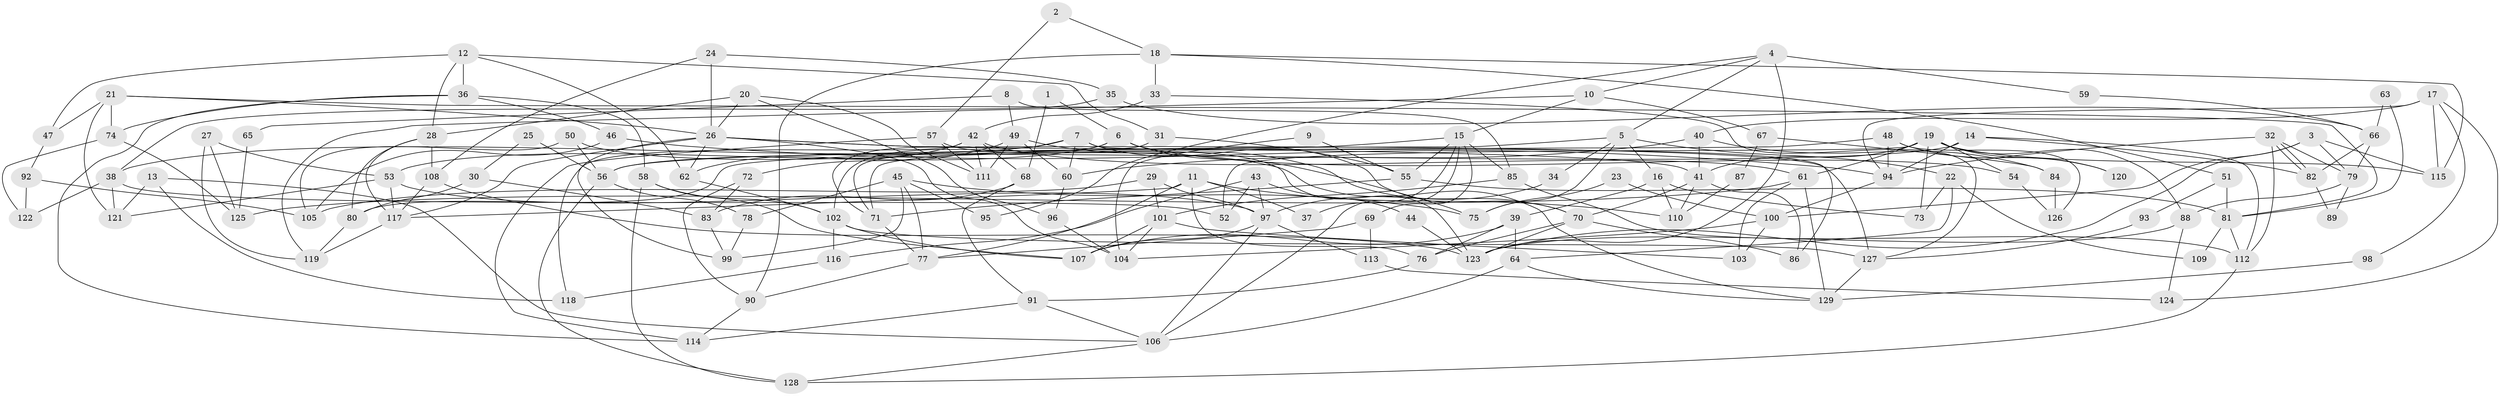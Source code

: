 // coarse degree distribution, {10: 0.0625, 6: 0.0625, 18: 0.015625, 11: 0.0625, 8: 0.078125, 4: 0.171875, 9: 0.046875, 3: 0.1875, 5: 0.140625, 2: 0.140625, 7: 0.015625, 13: 0.015625}
// Generated by graph-tools (version 1.1) at 2025/18/03/04/25 18:18:43]
// undirected, 129 vertices, 258 edges
graph export_dot {
graph [start="1"]
  node [color=gray90,style=filled];
  1;
  2;
  3;
  4;
  5;
  6;
  7;
  8;
  9;
  10;
  11;
  12;
  13;
  14;
  15;
  16;
  17;
  18;
  19;
  20;
  21;
  22;
  23;
  24;
  25;
  26;
  27;
  28;
  29;
  30;
  31;
  32;
  33;
  34;
  35;
  36;
  37;
  38;
  39;
  40;
  41;
  42;
  43;
  44;
  45;
  46;
  47;
  48;
  49;
  50;
  51;
  52;
  53;
  54;
  55;
  56;
  57;
  58;
  59;
  60;
  61;
  62;
  63;
  64;
  65;
  66;
  67;
  68;
  69;
  70;
  71;
  72;
  73;
  74;
  75;
  76;
  77;
  78;
  79;
  80;
  81;
  82;
  83;
  84;
  85;
  86;
  87;
  88;
  89;
  90;
  91;
  92;
  93;
  94;
  95;
  96;
  97;
  98;
  99;
  100;
  101;
  102;
  103;
  104;
  105;
  106;
  107;
  108;
  109;
  110;
  111;
  112;
  113;
  114;
  115;
  116;
  117;
  118;
  119;
  120;
  121;
  122;
  123;
  124;
  125;
  126;
  127;
  128;
  129;
  1 -- 6;
  1 -- 68;
  2 -- 18;
  2 -- 57;
  3 -- 115;
  3 -- 123;
  3 -- 79;
  3 -- 100;
  4 -- 123;
  4 -- 10;
  4 -- 5;
  4 -- 59;
  4 -- 95;
  5 -- 71;
  5 -- 16;
  5 -- 22;
  5 -- 34;
  5 -- 75;
  6 -- 53;
  6 -- 102;
  6 -- 54;
  6 -- 75;
  7 -- 86;
  7 -- 70;
  7 -- 38;
  7 -- 60;
  7 -- 71;
  8 -- 85;
  8 -- 49;
  8 -- 65;
  9 -- 55;
  9 -- 104;
  10 -- 15;
  10 -- 119;
  10 -- 67;
  11 -- 76;
  11 -- 117;
  11 -- 37;
  11 -- 77;
  11 -- 110;
  12 -- 36;
  12 -- 62;
  12 -- 28;
  12 -- 31;
  12 -- 47;
  13 -- 106;
  13 -- 118;
  13 -- 121;
  14 -- 82;
  14 -- 94;
  14 -- 56;
  14 -- 112;
  15 -- 85;
  15 -- 55;
  15 -- 37;
  15 -- 56;
  15 -- 69;
  15 -- 106;
  16 -- 73;
  16 -- 39;
  16 -- 110;
  17 -- 40;
  17 -- 94;
  17 -- 98;
  17 -- 115;
  17 -- 124;
  18 -- 90;
  18 -- 33;
  18 -- 51;
  18 -- 115;
  19 -- 61;
  19 -- 115;
  19 -- 41;
  19 -- 52;
  19 -- 54;
  19 -- 73;
  19 -- 88;
  19 -- 120;
  20 -- 28;
  20 -- 26;
  20 -- 96;
  20 -- 111;
  21 -- 26;
  21 -- 121;
  21 -- 47;
  21 -- 74;
  21 -- 81;
  22 -- 64;
  22 -- 73;
  22 -- 109;
  23 -- 100;
  23 -- 75;
  24 -- 108;
  24 -- 26;
  24 -- 35;
  25 -- 30;
  25 -- 56;
  26 -- 41;
  26 -- 99;
  26 -- 62;
  26 -- 104;
  26 -- 117;
  26 -- 127;
  27 -- 125;
  27 -- 53;
  27 -- 119;
  28 -- 117;
  28 -- 80;
  28 -- 108;
  29 -- 97;
  29 -- 101;
  29 -- 105;
  30 -- 83;
  30 -- 80;
  31 -- 71;
  31 -- 55;
  32 -- 112;
  32 -- 82;
  32 -- 82;
  32 -- 79;
  32 -- 94;
  33 -- 42;
  33 -- 127;
  34 -- 97;
  35 -- 38;
  35 -- 66;
  36 -- 58;
  36 -- 46;
  36 -- 74;
  36 -- 114;
  38 -- 121;
  38 -- 52;
  38 -- 122;
  39 -- 107;
  39 -- 64;
  39 -- 76;
  40 -- 41;
  40 -- 60;
  40 -- 84;
  41 -- 110;
  41 -- 70;
  41 -- 86;
  42 -- 68;
  42 -- 62;
  42 -- 61;
  42 -- 111;
  42 -- 118;
  43 -- 52;
  43 -- 97;
  43 -- 44;
  43 -- 116;
  44 -- 123;
  45 -- 77;
  45 -- 75;
  45 -- 78;
  45 -- 95;
  45 -- 99;
  46 -- 94;
  46 -- 105;
  47 -- 92;
  48 -- 80;
  48 -- 94;
  48 -- 120;
  48 -- 126;
  49 -- 111;
  49 -- 70;
  49 -- 60;
  49 -- 72;
  50 -- 105;
  50 -- 56;
  50 -- 129;
  51 -- 81;
  51 -- 93;
  53 -- 117;
  53 -- 97;
  53 -- 121;
  54 -- 126;
  55 -- 81;
  55 -- 71;
  56 -- 78;
  56 -- 128;
  57 -- 114;
  57 -- 111;
  57 -- 123;
  58 -- 102;
  58 -- 107;
  58 -- 128;
  59 -- 66;
  60 -- 96;
  61 -- 129;
  61 -- 103;
  61 -- 125;
  62 -- 102;
  63 -- 66;
  63 -- 81;
  64 -- 106;
  64 -- 129;
  65 -- 125;
  66 -- 79;
  66 -- 82;
  67 -- 84;
  67 -- 87;
  68 -- 83;
  68 -- 91;
  69 -- 77;
  69 -- 113;
  70 -- 123;
  70 -- 76;
  70 -- 86;
  71 -- 77;
  72 -- 90;
  72 -- 83;
  74 -- 122;
  74 -- 125;
  76 -- 91;
  77 -- 90;
  78 -- 99;
  79 -- 88;
  79 -- 89;
  80 -- 119;
  81 -- 112;
  81 -- 109;
  82 -- 89;
  83 -- 99;
  84 -- 126;
  85 -- 101;
  85 -- 112;
  87 -- 110;
  88 -- 123;
  88 -- 124;
  90 -- 114;
  91 -- 106;
  91 -- 114;
  92 -- 122;
  92 -- 105;
  93 -- 127;
  94 -- 100;
  96 -- 104;
  97 -- 106;
  97 -- 113;
  97 -- 107;
  98 -- 129;
  100 -- 104;
  100 -- 103;
  101 -- 104;
  101 -- 103;
  101 -- 107;
  102 -- 107;
  102 -- 127;
  102 -- 116;
  106 -- 128;
  108 -- 123;
  108 -- 117;
  112 -- 128;
  113 -- 124;
  116 -- 118;
  117 -- 119;
  127 -- 129;
}
